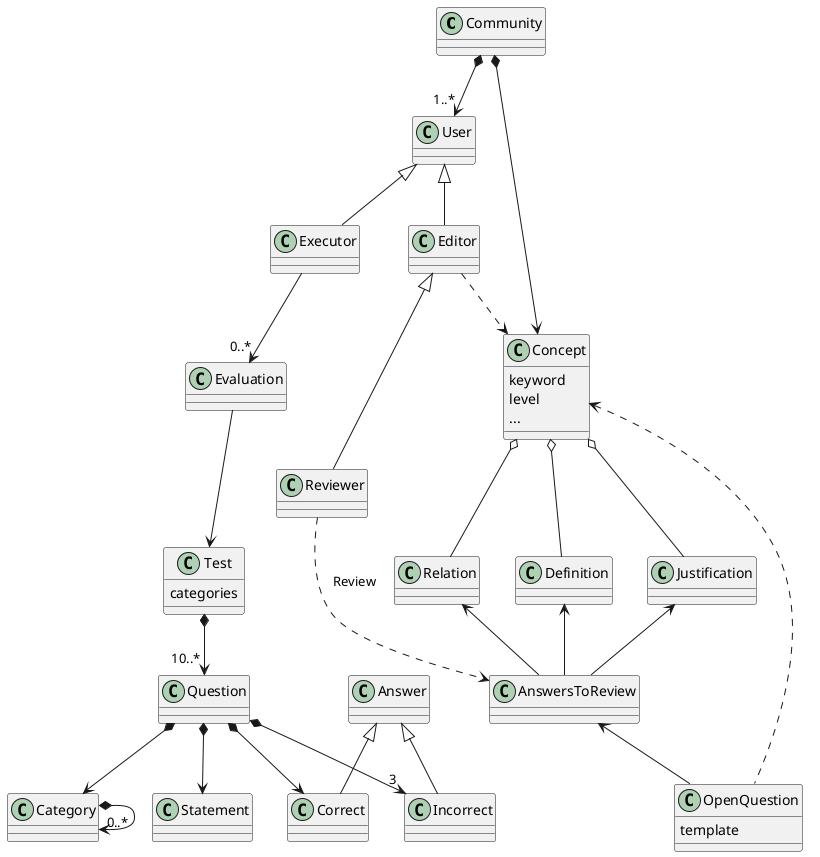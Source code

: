@startuml OpoTestDomain

class Community

class User

class Reviewer

class Editor 

class Executor

class Evaluation

class Category 

class Test {
    categories
}

class AnswersToReview

class Concept {
    keyword
    level
    ...
}

class OpenQuestion {
    template
}

class Question {
}

class Statement

class Answer 

class Correct

Class Incorrect

Community *--> "1..*" User
Community *--> Concept


User <|-- Editor
Editor <|--  Reviewer
User <|-- Executor

AnswersToReview <-- OpenQuestion
Definition <-- AnswersToReview
Justification <-- AnswersToReview
Relation <-- AnswersToReview

Concept o-- Definition
Concept o-- Justification
Concept o-- Relation

Executor --> "0..*" Evaluation
Evaluation --> Test

Editor ..> Concept
Concept <.. OpenQuestion
'OpenQuestion --> Question
Reviewer ..> AnswersToReview : Review

Test *--> "10..*" Question
Question *-->   Statement
Question *--> "3" Incorrect
Question *-->   Correct
Answer <|-- Correct
Answer <|-- Incorrect

Question *--> Category
Category *-->"0..*" Category







